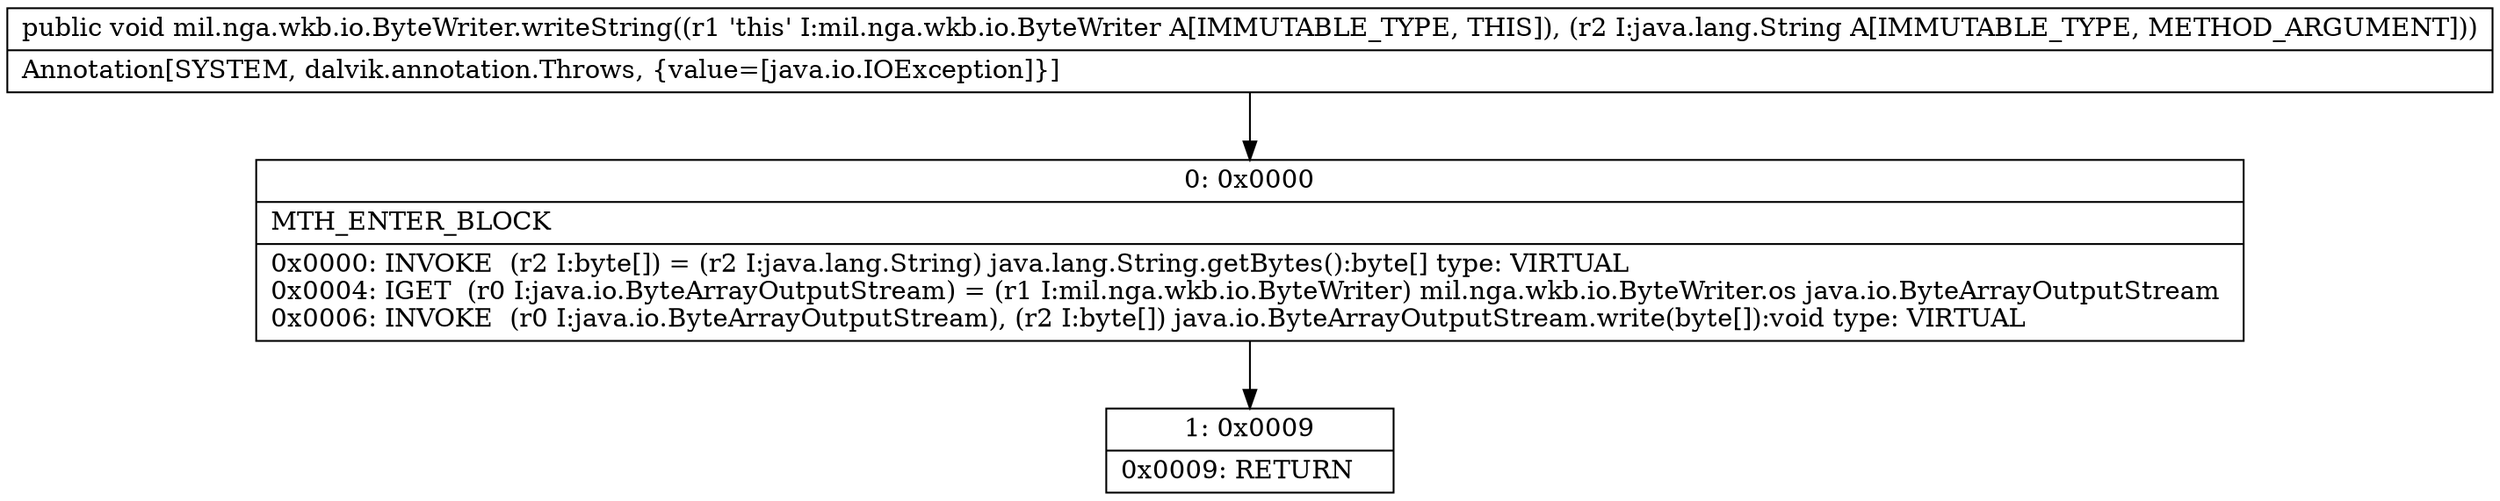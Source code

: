 digraph "CFG formil.nga.wkb.io.ByteWriter.writeString(Ljava\/lang\/String;)V" {
Node_0 [shape=record,label="{0\:\ 0x0000|MTH_ENTER_BLOCK\l|0x0000: INVOKE  (r2 I:byte[]) = (r2 I:java.lang.String) java.lang.String.getBytes():byte[] type: VIRTUAL \l0x0004: IGET  (r0 I:java.io.ByteArrayOutputStream) = (r1 I:mil.nga.wkb.io.ByteWriter) mil.nga.wkb.io.ByteWriter.os java.io.ByteArrayOutputStream \l0x0006: INVOKE  (r0 I:java.io.ByteArrayOutputStream), (r2 I:byte[]) java.io.ByteArrayOutputStream.write(byte[]):void type: VIRTUAL \l}"];
Node_1 [shape=record,label="{1\:\ 0x0009|0x0009: RETURN   \l}"];
MethodNode[shape=record,label="{public void mil.nga.wkb.io.ByteWriter.writeString((r1 'this' I:mil.nga.wkb.io.ByteWriter A[IMMUTABLE_TYPE, THIS]), (r2 I:java.lang.String A[IMMUTABLE_TYPE, METHOD_ARGUMENT]))  | Annotation[SYSTEM, dalvik.annotation.Throws, \{value=[java.io.IOException]\}]\l}"];
MethodNode -> Node_0;
Node_0 -> Node_1;
}

